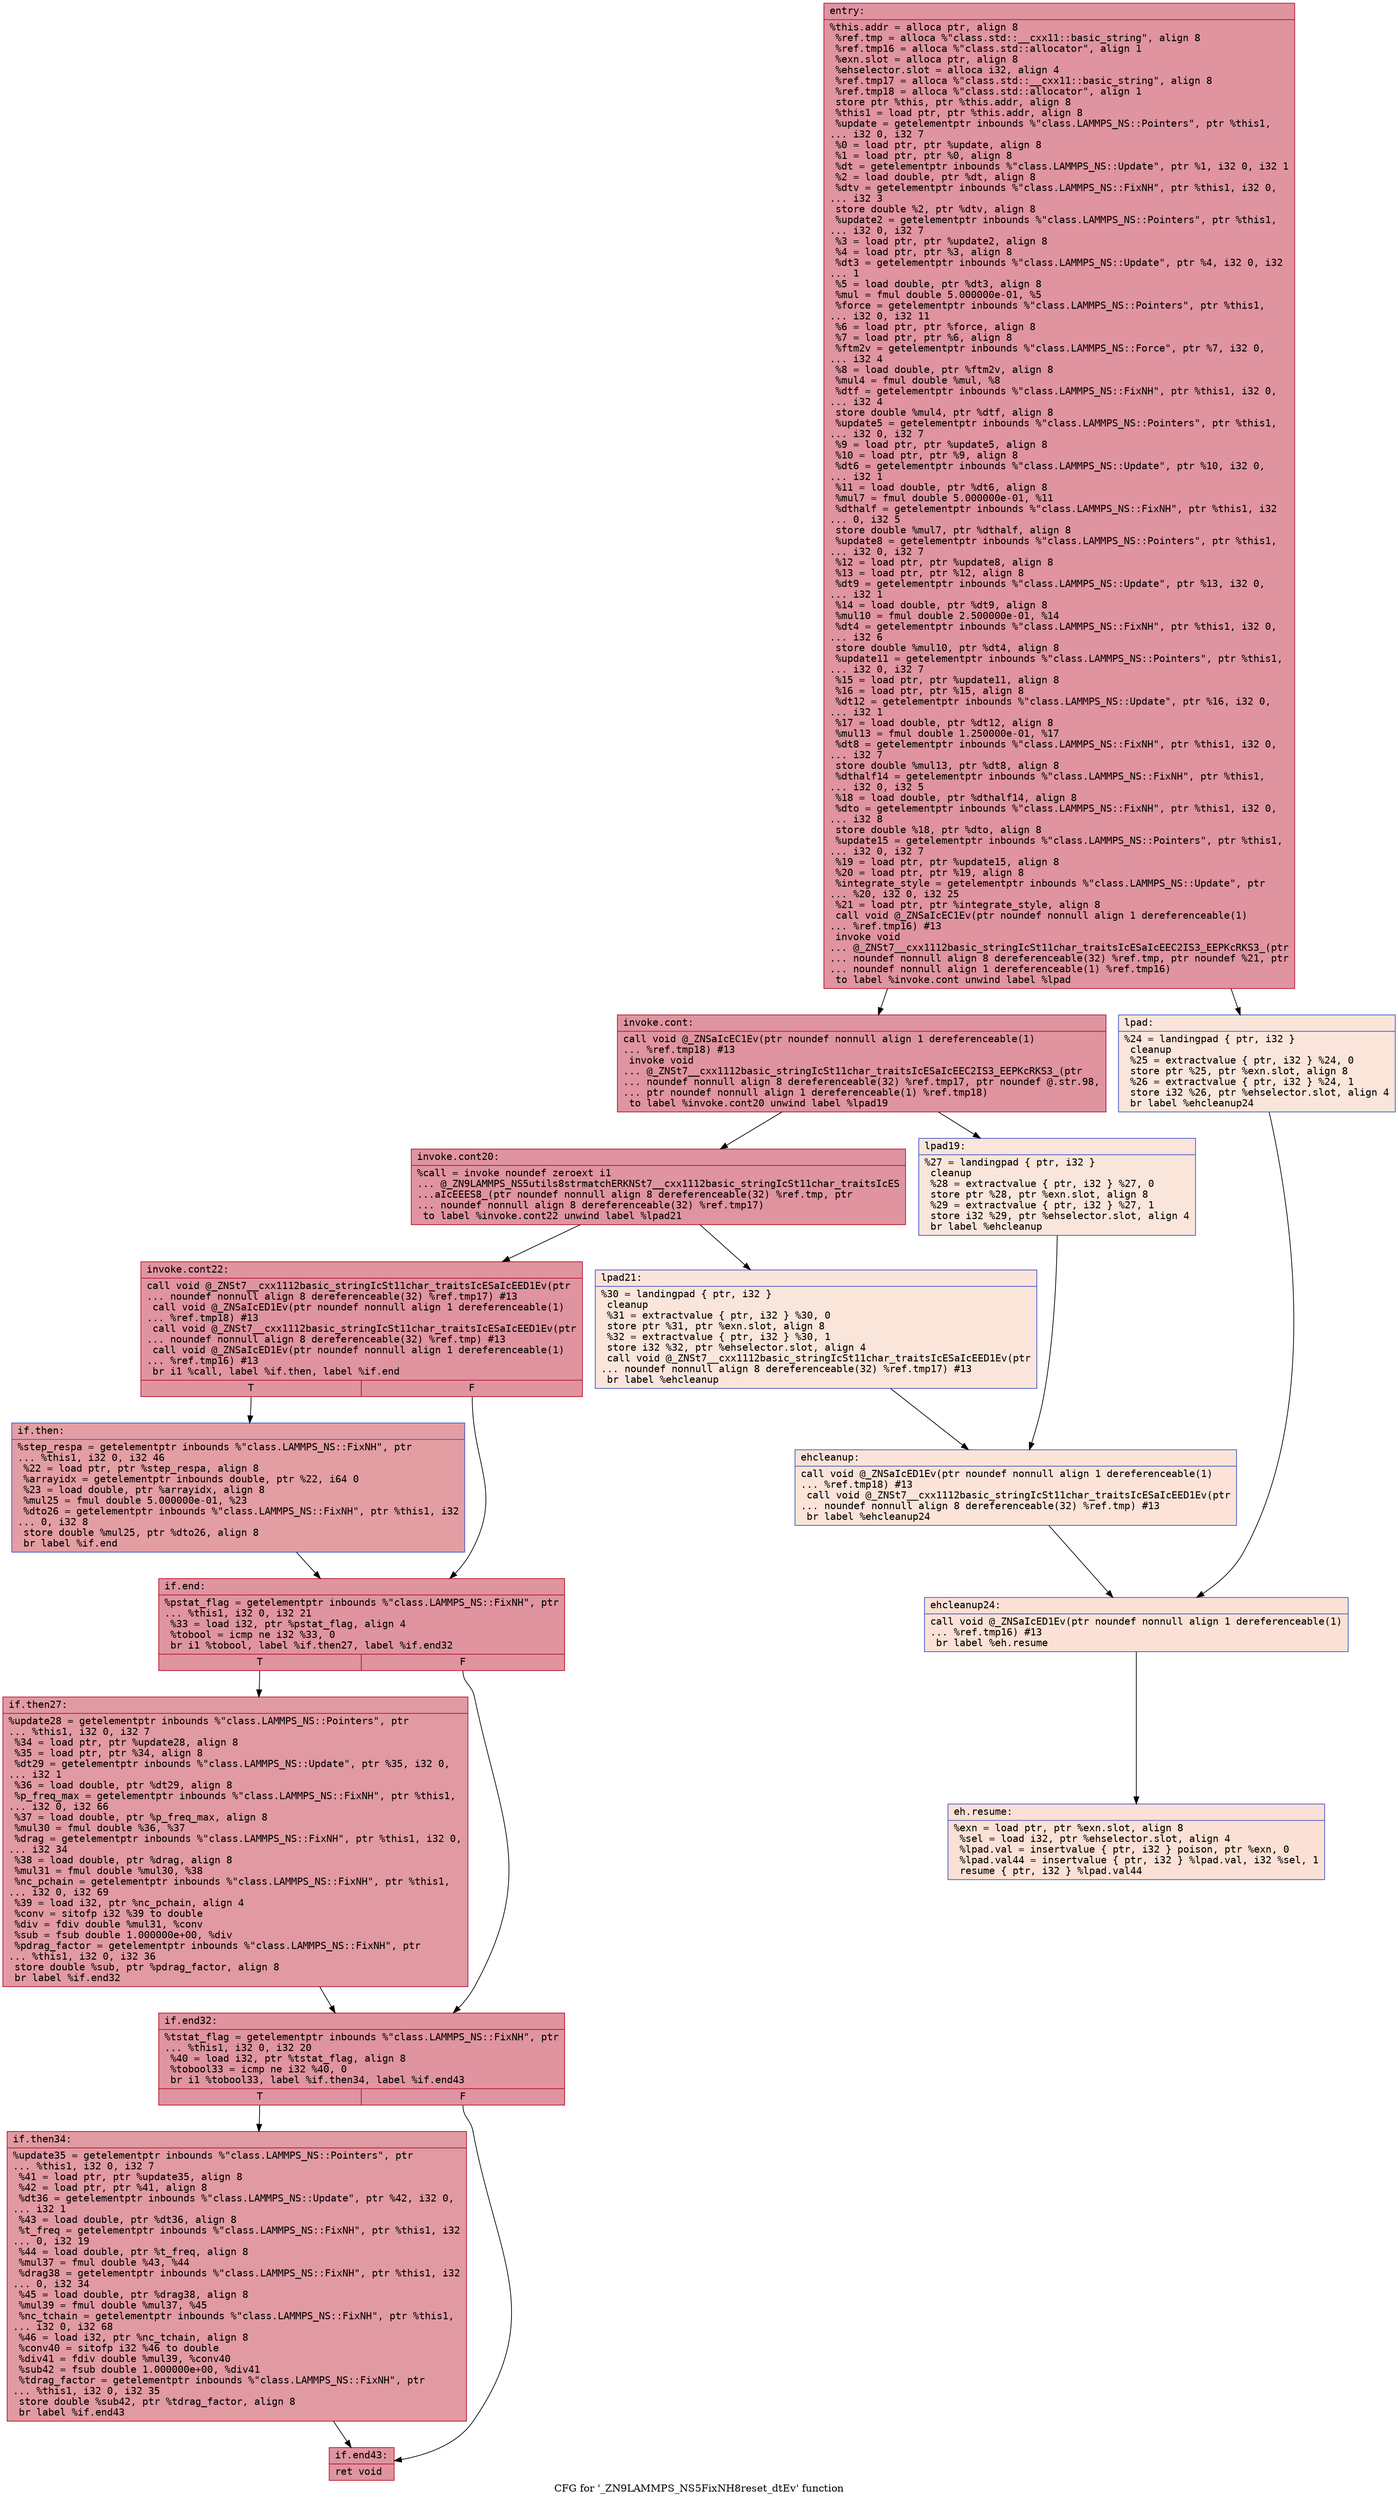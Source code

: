 digraph "CFG for '_ZN9LAMMPS_NS5FixNH8reset_dtEv' function" {
	label="CFG for '_ZN9LAMMPS_NS5FixNH8reset_dtEv' function";

	Node0x55b2c7de1660 [shape=record,color="#b70d28ff", style=filled, fillcolor="#b70d2870" fontname="Courier",label="{entry:\l|  %this.addr = alloca ptr, align 8\l  %ref.tmp = alloca %\"class.std::__cxx11::basic_string\", align 8\l  %ref.tmp16 = alloca %\"class.std::allocator\", align 1\l  %exn.slot = alloca ptr, align 8\l  %ehselector.slot = alloca i32, align 4\l  %ref.tmp17 = alloca %\"class.std::__cxx11::basic_string\", align 8\l  %ref.tmp18 = alloca %\"class.std::allocator\", align 1\l  store ptr %this, ptr %this.addr, align 8\l  %this1 = load ptr, ptr %this.addr, align 8\l  %update = getelementptr inbounds %\"class.LAMMPS_NS::Pointers\", ptr %this1,\l... i32 0, i32 7\l  %0 = load ptr, ptr %update, align 8\l  %1 = load ptr, ptr %0, align 8\l  %dt = getelementptr inbounds %\"class.LAMMPS_NS::Update\", ptr %1, i32 0, i32 1\l  %2 = load double, ptr %dt, align 8\l  %dtv = getelementptr inbounds %\"class.LAMMPS_NS::FixNH\", ptr %this1, i32 0,\l... i32 3\l  store double %2, ptr %dtv, align 8\l  %update2 = getelementptr inbounds %\"class.LAMMPS_NS::Pointers\", ptr %this1,\l... i32 0, i32 7\l  %3 = load ptr, ptr %update2, align 8\l  %4 = load ptr, ptr %3, align 8\l  %dt3 = getelementptr inbounds %\"class.LAMMPS_NS::Update\", ptr %4, i32 0, i32\l... 1\l  %5 = load double, ptr %dt3, align 8\l  %mul = fmul double 5.000000e-01, %5\l  %force = getelementptr inbounds %\"class.LAMMPS_NS::Pointers\", ptr %this1,\l... i32 0, i32 11\l  %6 = load ptr, ptr %force, align 8\l  %7 = load ptr, ptr %6, align 8\l  %ftm2v = getelementptr inbounds %\"class.LAMMPS_NS::Force\", ptr %7, i32 0,\l... i32 4\l  %8 = load double, ptr %ftm2v, align 8\l  %mul4 = fmul double %mul, %8\l  %dtf = getelementptr inbounds %\"class.LAMMPS_NS::FixNH\", ptr %this1, i32 0,\l... i32 4\l  store double %mul4, ptr %dtf, align 8\l  %update5 = getelementptr inbounds %\"class.LAMMPS_NS::Pointers\", ptr %this1,\l... i32 0, i32 7\l  %9 = load ptr, ptr %update5, align 8\l  %10 = load ptr, ptr %9, align 8\l  %dt6 = getelementptr inbounds %\"class.LAMMPS_NS::Update\", ptr %10, i32 0,\l... i32 1\l  %11 = load double, ptr %dt6, align 8\l  %mul7 = fmul double 5.000000e-01, %11\l  %dthalf = getelementptr inbounds %\"class.LAMMPS_NS::FixNH\", ptr %this1, i32\l... 0, i32 5\l  store double %mul7, ptr %dthalf, align 8\l  %update8 = getelementptr inbounds %\"class.LAMMPS_NS::Pointers\", ptr %this1,\l... i32 0, i32 7\l  %12 = load ptr, ptr %update8, align 8\l  %13 = load ptr, ptr %12, align 8\l  %dt9 = getelementptr inbounds %\"class.LAMMPS_NS::Update\", ptr %13, i32 0,\l... i32 1\l  %14 = load double, ptr %dt9, align 8\l  %mul10 = fmul double 2.500000e-01, %14\l  %dt4 = getelementptr inbounds %\"class.LAMMPS_NS::FixNH\", ptr %this1, i32 0,\l... i32 6\l  store double %mul10, ptr %dt4, align 8\l  %update11 = getelementptr inbounds %\"class.LAMMPS_NS::Pointers\", ptr %this1,\l... i32 0, i32 7\l  %15 = load ptr, ptr %update11, align 8\l  %16 = load ptr, ptr %15, align 8\l  %dt12 = getelementptr inbounds %\"class.LAMMPS_NS::Update\", ptr %16, i32 0,\l... i32 1\l  %17 = load double, ptr %dt12, align 8\l  %mul13 = fmul double 1.250000e-01, %17\l  %dt8 = getelementptr inbounds %\"class.LAMMPS_NS::FixNH\", ptr %this1, i32 0,\l... i32 7\l  store double %mul13, ptr %dt8, align 8\l  %dthalf14 = getelementptr inbounds %\"class.LAMMPS_NS::FixNH\", ptr %this1,\l... i32 0, i32 5\l  %18 = load double, ptr %dthalf14, align 8\l  %dto = getelementptr inbounds %\"class.LAMMPS_NS::FixNH\", ptr %this1, i32 0,\l... i32 8\l  store double %18, ptr %dto, align 8\l  %update15 = getelementptr inbounds %\"class.LAMMPS_NS::Pointers\", ptr %this1,\l... i32 0, i32 7\l  %19 = load ptr, ptr %update15, align 8\l  %20 = load ptr, ptr %19, align 8\l  %integrate_style = getelementptr inbounds %\"class.LAMMPS_NS::Update\", ptr\l... %20, i32 0, i32 25\l  %21 = load ptr, ptr %integrate_style, align 8\l  call void @_ZNSaIcEC1Ev(ptr noundef nonnull align 1 dereferenceable(1)\l... %ref.tmp16) #13\l  invoke void\l... @_ZNSt7__cxx1112basic_stringIcSt11char_traitsIcESaIcEEC2IS3_EEPKcRKS3_(ptr\l... noundef nonnull align 8 dereferenceable(32) %ref.tmp, ptr noundef %21, ptr\l... noundef nonnull align 1 dereferenceable(1) %ref.tmp16)\l          to label %invoke.cont unwind label %lpad\l}"];
	Node0x55b2c7de1660 -> Node0x55b2c7de9f80[tooltip="entry -> invoke.cont\nProbability 100.00%" ];
	Node0x55b2c7de1660 -> Node0x55b2c7de9fd0[tooltip="entry -> lpad\nProbability 0.00%" ];
	Node0x55b2c7de9f80 [shape=record,color="#b70d28ff", style=filled, fillcolor="#b70d2870" fontname="Courier",label="{invoke.cont:\l|  call void @_ZNSaIcEC1Ev(ptr noundef nonnull align 1 dereferenceable(1)\l... %ref.tmp18) #13\l  invoke void\l... @_ZNSt7__cxx1112basic_stringIcSt11char_traitsIcESaIcEEC2IS3_EEPKcRKS3_(ptr\l... noundef nonnull align 8 dereferenceable(32) %ref.tmp17, ptr noundef @.str.98,\l... ptr noundef nonnull align 1 dereferenceable(1) %ref.tmp18)\l          to label %invoke.cont20 unwind label %lpad19\l}"];
	Node0x55b2c7de9f80 -> Node0x55b2c7dea2f0[tooltip="invoke.cont -> invoke.cont20\nProbability 100.00%" ];
	Node0x55b2c7de9f80 -> Node0x55b2c7dea340[tooltip="invoke.cont -> lpad19\nProbability 0.00%" ];
	Node0x55b2c7dea2f0 [shape=record,color="#b70d28ff", style=filled, fillcolor="#b70d2870" fontname="Courier",label="{invoke.cont20:\l|  %call = invoke noundef zeroext i1\l... @_ZN9LAMMPS_NS5utils8strmatchERKNSt7__cxx1112basic_stringIcSt11char_traitsIcES\l...aIcEEES8_(ptr noundef nonnull align 8 dereferenceable(32) %ref.tmp, ptr\l... noundef nonnull align 8 dereferenceable(32) %ref.tmp17)\l          to label %invoke.cont22 unwind label %lpad21\l}"];
	Node0x55b2c7dea2f0 -> Node0x55b2c7dea2a0[tooltip="invoke.cont20 -> invoke.cont22\nProbability 100.00%" ];
	Node0x55b2c7dea2f0 -> Node0x55b2c7dea570[tooltip="invoke.cont20 -> lpad21\nProbability 0.00%" ];
	Node0x55b2c7dea2a0 [shape=record,color="#b70d28ff", style=filled, fillcolor="#b70d2870" fontname="Courier",label="{invoke.cont22:\l|  call void @_ZNSt7__cxx1112basic_stringIcSt11char_traitsIcESaIcEED1Ev(ptr\l... noundef nonnull align 8 dereferenceable(32) %ref.tmp17) #13\l  call void @_ZNSaIcED1Ev(ptr noundef nonnull align 1 dereferenceable(1)\l... %ref.tmp18) #13\l  call void @_ZNSt7__cxx1112basic_stringIcSt11char_traitsIcESaIcEED1Ev(ptr\l... noundef nonnull align 8 dereferenceable(32) %ref.tmp) #13\l  call void @_ZNSaIcED1Ev(ptr noundef nonnull align 1 dereferenceable(1)\l... %ref.tmp16) #13\l  br i1 %call, label %if.then, label %if.end\l|{<s0>T|<s1>F}}"];
	Node0x55b2c7dea2a0:s0 -> Node0x55b2c7deab70[tooltip="invoke.cont22 -> if.then\nProbability 50.00%" ];
	Node0x55b2c7dea2a0:s1 -> Node0x55b2c7deabc0[tooltip="invoke.cont22 -> if.end\nProbability 50.00%" ];
	Node0x55b2c7deab70 [shape=record,color="#3d50c3ff", style=filled, fillcolor="#be242e70" fontname="Courier",label="{if.then:\l|  %step_respa = getelementptr inbounds %\"class.LAMMPS_NS::FixNH\", ptr\l... %this1, i32 0, i32 46\l  %22 = load ptr, ptr %step_respa, align 8\l  %arrayidx = getelementptr inbounds double, ptr %22, i64 0\l  %23 = load double, ptr %arrayidx, align 8\l  %mul25 = fmul double 5.000000e-01, %23\l  %dto26 = getelementptr inbounds %\"class.LAMMPS_NS::FixNH\", ptr %this1, i32\l... 0, i32 8\l  store double %mul25, ptr %dto26, align 8\l  br label %if.end\l}"];
	Node0x55b2c7deab70 -> Node0x55b2c7deabc0[tooltip="if.then -> if.end\nProbability 100.00%" ];
	Node0x55b2c7de9fd0 [shape=record,color="#3d50c3ff", style=filled, fillcolor="#f4c5ad70" fontname="Courier",label="{lpad:\l|  %24 = landingpad \{ ptr, i32 \}\l          cleanup\l  %25 = extractvalue \{ ptr, i32 \} %24, 0\l  store ptr %25, ptr %exn.slot, align 8\l  %26 = extractvalue \{ ptr, i32 \} %24, 1\l  store i32 %26, ptr %ehselector.slot, align 4\l  br label %ehcleanup24\l}"];
	Node0x55b2c7de9fd0 -> Node0x55b2c7deb7f0[tooltip="lpad -> ehcleanup24\nProbability 100.00%" ];
	Node0x55b2c7dea340 [shape=record,color="#3d50c3ff", style=filled, fillcolor="#f4c5ad70" fontname="Courier",label="{lpad19:\l|  %27 = landingpad \{ ptr, i32 \}\l          cleanup\l  %28 = extractvalue \{ ptr, i32 \} %27, 0\l  store ptr %28, ptr %exn.slot, align 8\l  %29 = extractvalue \{ ptr, i32 \} %27, 1\l  store i32 %29, ptr %ehselector.slot, align 4\l  br label %ehcleanup\l}"];
	Node0x55b2c7dea340 -> Node0x55b2c7debb60[tooltip="lpad19 -> ehcleanup\nProbability 100.00%" ];
	Node0x55b2c7dea570 [shape=record,color="#3d50c3ff", style=filled, fillcolor="#f4c5ad70" fontname="Courier",label="{lpad21:\l|  %30 = landingpad \{ ptr, i32 \}\l          cleanup\l  %31 = extractvalue \{ ptr, i32 \} %30, 0\l  store ptr %31, ptr %exn.slot, align 8\l  %32 = extractvalue \{ ptr, i32 \} %30, 1\l  store i32 %32, ptr %ehselector.slot, align 4\l  call void @_ZNSt7__cxx1112basic_stringIcSt11char_traitsIcESaIcEED1Ev(ptr\l... noundef nonnull align 8 dereferenceable(32) %ref.tmp17) #13\l  br label %ehcleanup\l}"];
	Node0x55b2c7dea570 -> Node0x55b2c7debb60[tooltip="lpad21 -> ehcleanup\nProbability 100.00%" ];
	Node0x55b2c7debb60 [shape=record,color="#3d50c3ff", style=filled, fillcolor="#f6bfa670" fontname="Courier",label="{ehcleanup:\l|  call void @_ZNSaIcED1Ev(ptr noundef nonnull align 1 dereferenceable(1)\l... %ref.tmp18) #13\l  call void @_ZNSt7__cxx1112basic_stringIcSt11char_traitsIcESaIcEED1Ev(ptr\l... noundef nonnull align 8 dereferenceable(32) %ref.tmp) #13\l  br label %ehcleanup24\l}"];
	Node0x55b2c7debb60 -> Node0x55b2c7deb7f0[tooltip="ehcleanup -> ehcleanup24\nProbability 100.00%" ];
	Node0x55b2c7deb7f0 [shape=record,color="#3d50c3ff", style=filled, fillcolor="#f7bca170" fontname="Courier",label="{ehcleanup24:\l|  call void @_ZNSaIcED1Ev(ptr noundef nonnull align 1 dereferenceable(1)\l... %ref.tmp16) #13\l  br label %eh.resume\l}"];
	Node0x55b2c7deb7f0 -> Node0x55b2c7dec410[tooltip="ehcleanup24 -> eh.resume\nProbability 100.00%" ];
	Node0x55b2c7deabc0 [shape=record,color="#b70d28ff", style=filled, fillcolor="#b70d2870" fontname="Courier",label="{if.end:\l|  %pstat_flag = getelementptr inbounds %\"class.LAMMPS_NS::FixNH\", ptr\l... %this1, i32 0, i32 21\l  %33 = load i32, ptr %pstat_flag, align 4\l  %tobool = icmp ne i32 %33, 0\l  br i1 %tobool, label %if.then27, label %if.end32\l|{<s0>T|<s1>F}}"];
	Node0x55b2c7deabc0:s0 -> Node0x55b2c7dec6d0[tooltip="if.end -> if.then27\nProbability 62.50%" ];
	Node0x55b2c7deabc0:s1 -> Node0x55b2c7dec750[tooltip="if.end -> if.end32\nProbability 37.50%" ];
	Node0x55b2c7dec6d0 [shape=record,color="#b70d28ff", style=filled, fillcolor="#bb1b2c70" fontname="Courier",label="{if.then27:\l|  %update28 = getelementptr inbounds %\"class.LAMMPS_NS::Pointers\", ptr\l... %this1, i32 0, i32 7\l  %34 = load ptr, ptr %update28, align 8\l  %35 = load ptr, ptr %34, align 8\l  %dt29 = getelementptr inbounds %\"class.LAMMPS_NS::Update\", ptr %35, i32 0,\l... i32 1\l  %36 = load double, ptr %dt29, align 8\l  %p_freq_max = getelementptr inbounds %\"class.LAMMPS_NS::FixNH\", ptr %this1,\l... i32 0, i32 66\l  %37 = load double, ptr %p_freq_max, align 8\l  %mul30 = fmul double %36, %37\l  %drag = getelementptr inbounds %\"class.LAMMPS_NS::FixNH\", ptr %this1, i32 0,\l... i32 34\l  %38 = load double, ptr %drag, align 8\l  %mul31 = fmul double %mul30, %38\l  %nc_pchain = getelementptr inbounds %\"class.LAMMPS_NS::FixNH\", ptr %this1,\l... i32 0, i32 69\l  %39 = load i32, ptr %nc_pchain, align 4\l  %conv = sitofp i32 %39 to double\l  %div = fdiv double %mul31, %conv\l  %sub = fsub double 1.000000e+00, %div\l  %pdrag_factor = getelementptr inbounds %\"class.LAMMPS_NS::FixNH\", ptr\l... %this1, i32 0, i32 36\l  store double %sub, ptr %pdrag_factor, align 8\l  br label %if.end32\l}"];
	Node0x55b2c7dec6d0 -> Node0x55b2c7dec750[tooltip="if.then27 -> if.end32\nProbability 100.00%" ];
	Node0x55b2c7dec750 [shape=record,color="#b70d28ff", style=filled, fillcolor="#b70d2870" fontname="Courier",label="{if.end32:\l|  %tstat_flag = getelementptr inbounds %\"class.LAMMPS_NS::FixNH\", ptr\l... %this1, i32 0, i32 20\l  %40 = load i32, ptr %tstat_flag, align 8\l  %tobool33 = icmp ne i32 %40, 0\l  br i1 %tobool33, label %if.then34, label %if.end43\l|{<s0>T|<s1>F}}"];
	Node0x55b2c7dec750:s0 -> Node0x55b2c7ded790[tooltip="if.end32 -> if.then34\nProbability 62.50%" ];
	Node0x55b2c7dec750:s1 -> Node0x55b2c7ded810[tooltip="if.end32 -> if.end43\nProbability 37.50%" ];
	Node0x55b2c7ded790 [shape=record,color="#b70d28ff", style=filled, fillcolor="#bb1b2c70" fontname="Courier",label="{if.then34:\l|  %update35 = getelementptr inbounds %\"class.LAMMPS_NS::Pointers\", ptr\l... %this1, i32 0, i32 7\l  %41 = load ptr, ptr %update35, align 8\l  %42 = load ptr, ptr %41, align 8\l  %dt36 = getelementptr inbounds %\"class.LAMMPS_NS::Update\", ptr %42, i32 0,\l... i32 1\l  %43 = load double, ptr %dt36, align 8\l  %t_freq = getelementptr inbounds %\"class.LAMMPS_NS::FixNH\", ptr %this1, i32\l... 0, i32 19\l  %44 = load double, ptr %t_freq, align 8\l  %mul37 = fmul double %43, %44\l  %drag38 = getelementptr inbounds %\"class.LAMMPS_NS::FixNH\", ptr %this1, i32\l... 0, i32 34\l  %45 = load double, ptr %drag38, align 8\l  %mul39 = fmul double %mul37, %45\l  %nc_tchain = getelementptr inbounds %\"class.LAMMPS_NS::FixNH\", ptr %this1,\l... i32 0, i32 68\l  %46 = load i32, ptr %nc_tchain, align 8\l  %conv40 = sitofp i32 %46 to double\l  %div41 = fdiv double %mul39, %conv40\l  %sub42 = fsub double 1.000000e+00, %div41\l  %tdrag_factor = getelementptr inbounds %\"class.LAMMPS_NS::FixNH\", ptr\l... %this1, i32 0, i32 35\l  store double %sub42, ptr %tdrag_factor, align 8\l  br label %if.end43\l}"];
	Node0x55b2c7ded790 -> Node0x55b2c7ded810[tooltip="if.then34 -> if.end43\nProbability 100.00%" ];
	Node0x55b2c7ded810 [shape=record,color="#b70d28ff", style=filled, fillcolor="#b70d2870" fontname="Courier",label="{if.end43:\l|  ret void\l}"];
	Node0x55b2c7dec410 [shape=record,color="#3d50c3ff", style=filled, fillcolor="#f7bca170" fontname="Courier",label="{eh.resume:\l|  %exn = load ptr, ptr %exn.slot, align 8\l  %sel = load i32, ptr %ehselector.slot, align 4\l  %lpad.val = insertvalue \{ ptr, i32 \} poison, ptr %exn, 0\l  %lpad.val44 = insertvalue \{ ptr, i32 \} %lpad.val, i32 %sel, 1\l  resume \{ ptr, i32 \} %lpad.val44\l}"];
}
